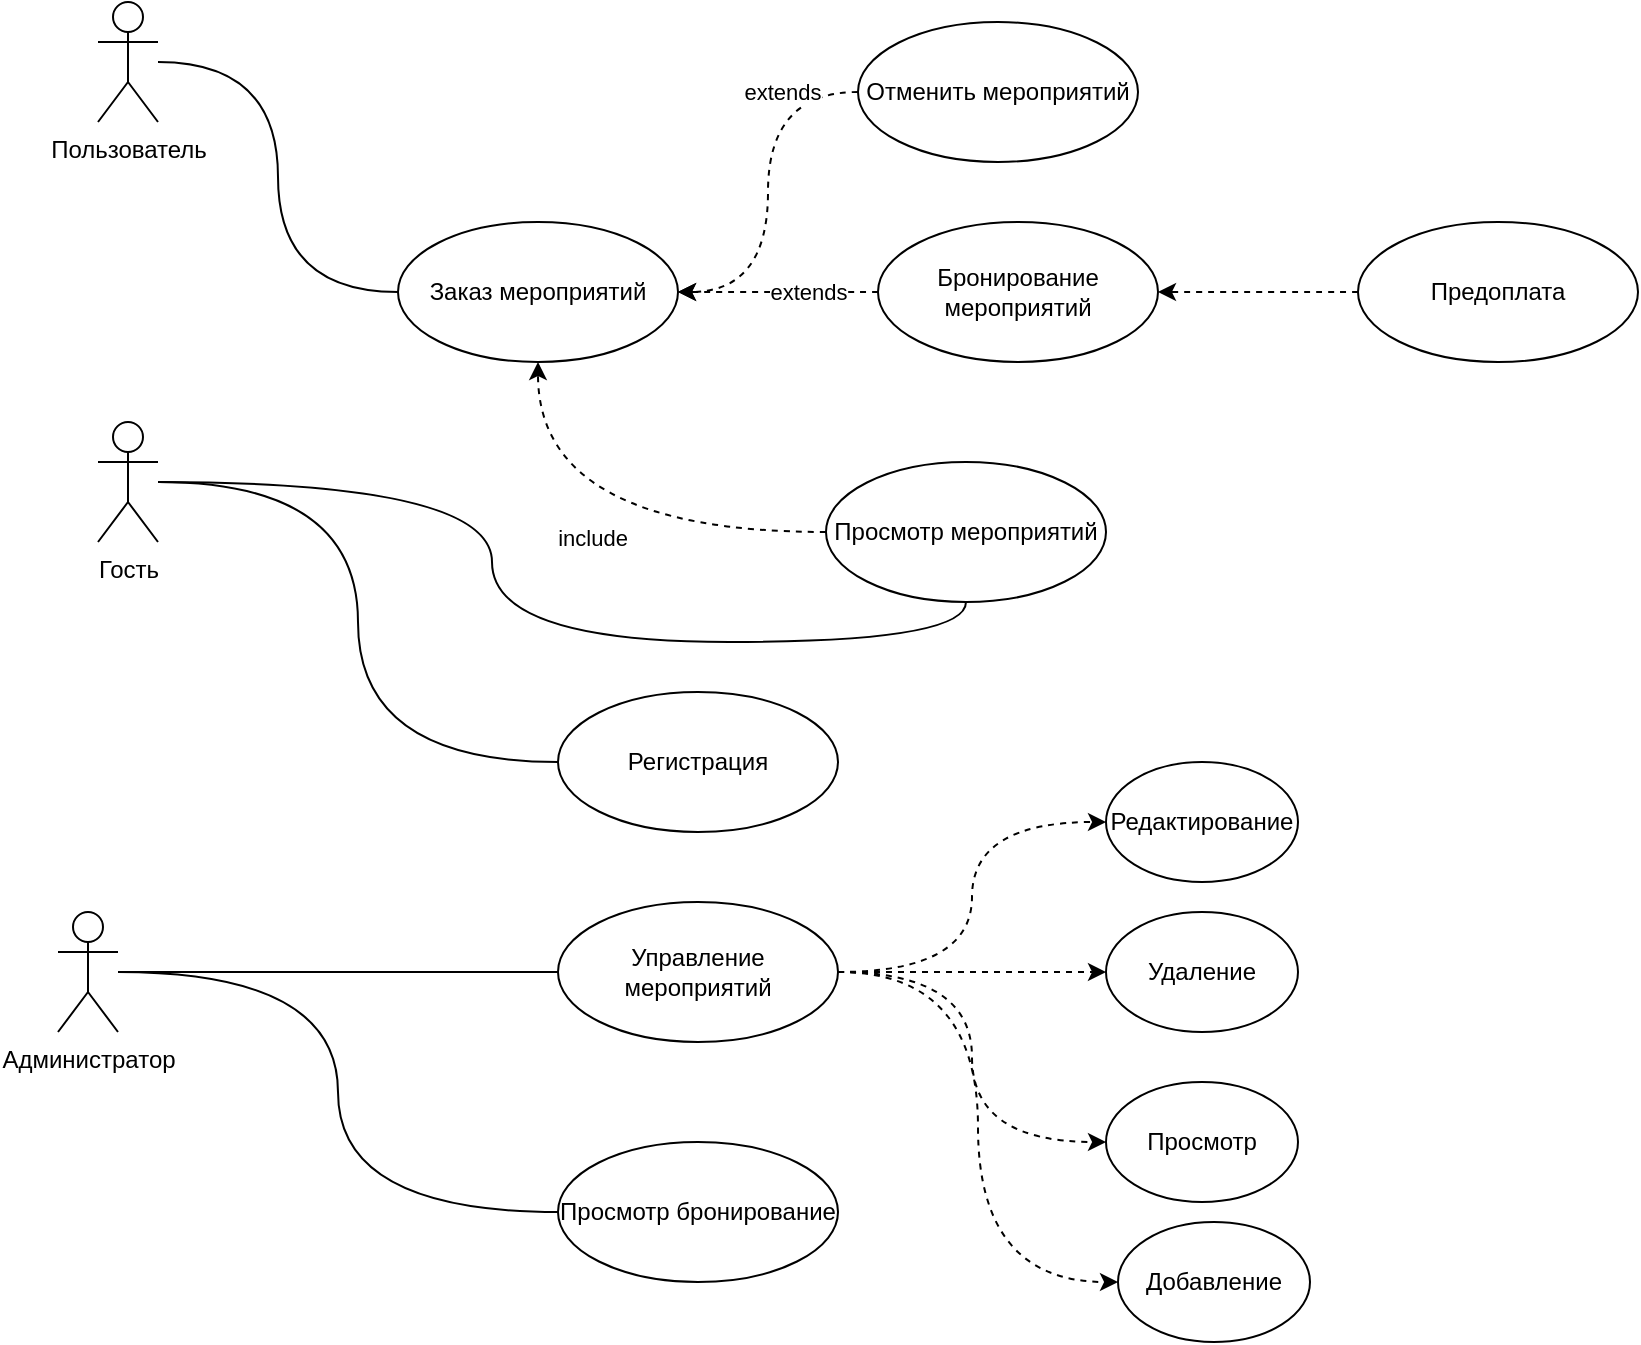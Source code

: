 <mxfile version="25.0.0" pages="2">
  <diagram name="Страница — 1" id="9mJiU4TVVlzBmLebgyLP">
    <mxGraphModel dx="2062" dy="624" grid="1" gridSize="10" guides="1" tooltips="1" connect="1" arrows="1" fold="1" page="1" pageScale="1" pageWidth="827" pageHeight="1169" math="0" shadow="0">
      <root>
        <mxCell id="0" />
        <mxCell id="1" parent="0" />
        <mxCell id="LQe9CcHPuyP-OYNtVBTy-15" style="edgeStyle=orthogonalEdgeStyle;rounded=0;orthogonalLoop=1;jettySize=auto;html=1;entryX=0.5;entryY=1;entryDx=0;entryDy=0;dashed=1;curved=1;" parent="1" source="LQe9CcHPuyP-OYNtVBTy-1" target="LQe9CcHPuyP-OYNtVBTy-12" edge="1">
          <mxGeometry relative="1" as="geometry" />
        </mxCell>
        <mxCell id="LQe9CcHPuyP-OYNtVBTy-16" value="include" style="edgeLabel;html=1;align=center;verticalAlign=middle;resizable=0;points=[];" parent="LQe9CcHPuyP-OYNtVBTy-15" vertex="1" connectable="0">
          <mxGeometry x="0.02" y="3" relative="1" as="geometry">
            <mxPoint as="offset" />
          </mxGeometry>
        </mxCell>
        <mxCell id="LQe9CcHPuyP-OYNtVBTy-1" value="Просмотр мероприятий" style="ellipse;whiteSpace=wrap;html=1;" parent="1" vertex="1">
          <mxGeometry x="344" y="470" width="140" height="70" as="geometry" />
        </mxCell>
        <mxCell id="LQe9CcHPuyP-OYNtVBTy-13" style="edgeStyle=orthogonalEdgeStyle;rounded=0;orthogonalLoop=1;jettySize=auto;html=1;entryX=1;entryY=0.5;entryDx=0;entryDy=0;dashed=1;curved=1;" parent="1" source="LQe9CcHPuyP-OYNtVBTy-2" target="LQe9CcHPuyP-OYNtVBTy-12" edge="1">
          <mxGeometry relative="1" as="geometry" />
        </mxCell>
        <mxCell id="LQe9CcHPuyP-OYNtVBTy-17" value="extends" style="edgeLabel;html=1;align=center;verticalAlign=middle;resizable=0;points=[];" parent="LQe9CcHPuyP-OYNtVBTy-13" vertex="1" connectable="0">
          <mxGeometry x="-0.602" relative="1" as="geometry">
            <mxPoint as="offset" />
          </mxGeometry>
        </mxCell>
        <mxCell id="LQe9CcHPuyP-OYNtVBTy-2" value="Отменить мероприятий" style="ellipse;whiteSpace=wrap;html=1;" parent="1" vertex="1">
          <mxGeometry x="360" y="250" width="140" height="70" as="geometry" />
        </mxCell>
        <mxCell id="LQe9CcHPuyP-OYNtVBTy-14" value="" style="edgeStyle=orthogonalEdgeStyle;rounded=0;orthogonalLoop=1;jettySize=auto;html=1;dashed=1;curved=1;" parent="1" source="LQe9CcHPuyP-OYNtVBTy-3" target="LQe9CcHPuyP-OYNtVBTy-12" edge="1">
          <mxGeometry relative="1" as="geometry" />
        </mxCell>
        <mxCell id="LQe9CcHPuyP-OYNtVBTy-18" value="extends" style="edgeLabel;html=1;align=center;verticalAlign=middle;resizable=0;points=[];" parent="LQe9CcHPuyP-OYNtVBTy-14" vertex="1" connectable="0">
          <mxGeometry x="-0.304" relative="1" as="geometry">
            <mxPoint as="offset" />
          </mxGeometry>
        </mxCell>
        <mxCell id="LQe9CcHPuyP-OYNtVBTy-3" value="Бронирование мероприятий" style="ellipse;whiteSpace=wrap;html=1;" parent="1" vertex="1">
          <mxGeometry x="370" y="350" width="140" height="70" as="geometry" />
        </mxCell>
        <mxCell id="LQe9CcHPuyP-OYNtVBTy-19" style="edgeStyle=orthogonalEdgeStyle;rounded=0;orthogonalLoop=1;jettySize=auto;html=1;entryX=0;entryY=0.5;entryDx=0;entryDy=0;endArrow=none;endFill=0;curved=1;" parent="1" source="LQe9CcHPuyP-OYNtVBTy-4" target="LQe9CcHPuyP-OYNtVBTy-12" edge="1">
          <mxGeometry relative="1" as="geometry" />
        </mxCell>
        <mxCell id="LQe9CcHPuyP-OYNtVBTy-4" value="Пользователь" style="shape=umlActor;verticalLabelPosition=bottom;verticalAlign=top;html=1;" parent="1" vertex="1">
          <mxGeometry x="-20" y="240" width="30" height="60" as="geometry" />
        </mxCell>
        <mxCell id="LQe9CcHPuyP-OYNtVBTy-32" style="edgeStyle=orthogonalEdgeStyle;rounded=0;orthogonalLoop=1;jettySize=auto;html=1;entryX=0;entryY=0.5;entryDx=0;entryDy=0;endArrow=none;endFill=0;curved=1;" parent="1" source="LQe9CcHPuyP-OYNtVBTy-5" target="LQe9CcHPuyP-OYNtVBTy-26" edge="1">
          <mxGeometry relative="1" as="geometry" />
        </mxCell>
        <mxCell id="LQe9CcHPuyP-OYNtVBTy-33" style="edgeStyle=orthogonalEdgeStyle;rounded=0;orthogonalLoop=1;jettySize=auto;html=1;entryX=0;entryY=0.5;entryDx=0;entryDy=0;endArrow=none;endFill=0;curved=1;" parent="1" source="LQe9CcHPuyP-OYNtVBTy-5" target="LQe9CcHPuyP-OYNtVBTy-31" edge="1">
          <mxGeometry relative="1" as="geometry" />
        </mxCell>
        <mxCell id="LQe9CcHPuyP-OYNtVBTy-5" value="Администратор" style="shape=umlActor;verticalLabelPosition=bottom;verticalAlign=top;html=1;" parent="1" vertex="1">
          <mxGeometry x="-40" y="695" width="30" height="60" as="geometry" />
        </mxCell>
        <mxCell id="LQe9CcHPuyP-OYNtVBTy-24" style="edgeStyle=orthogonalEdgeStyle;rounded=0;orthogonalLoop=1;jettySize=auto;html=1;entryX=0;entryY=0.5;entryDx=0;entryDy=0;endArrow=none;endFill=0;curved=1;" parent="1" source="LQe9CcHPuyP-OYNtVBTy-6" target="LQe9CcHPuyP-OYNtVBTy-22" edge="1">
          <mxGeometry relative="1" as="geometry" />
        </mxCell>
        <mxCell id="LQe9CcHPuyP-OYNtVBTy-6" value="Гость" style="shape=umlActor;verticalLabelPosition=bottom;verticalAlign=top;html=1;" parent="1" vertex="1">
          <mxGeometry x="-20" y="450" width="30" height="60" as="geometry" />
        </mxCell>
        <mxCell id="LQe9CcHPuyP-OYNtVBTy-12" value="Заказ мероприятий" style="ellipse;whiteSpace=wrap;html=1;" parent="1" vertex="1">
          <mxGeometry x="130" y="350" width="140" height="70" as="geometry" />
        </mxCell>
        <mxCell id="LQe9CcHPuyP-OYNtVBTy-21" style="edgeStyle=orthogonalEdgeStyle;rounded=0;orthogonalLoop=1;jettySize=auto;html=1;entryX=1;entryY=0.5;entryDx=0;entryDy=0;dashed=1;curved=1;" parent="1" source="LQe9CcHPuyP-OYNtVBTy-20" target="LQe9CcHPuyP-OYNtVBTy-3" edge="1">
          <mxGeometry relative="1" as="geometry" />
        </mxCell>
        <mxCell id="LQe9CcHPuyP-OYNtVBTy-20" value="Предоплата" style="ellipse;whiteSpace=wrap;html=1;" parent="1" vertex="1">
          <mxGeometry x="610" y="350" width="140" height="70" as="geometry" />
        </mxCell>
        <mxCell id="LQe9CcHPuyP-OYNtVBTy-22" value="Регистрация" style="ellipse;whiteSpace=wrap;html=1;" parent="1" vertex="1">
          <mxGeometry x="210" y="585" width="140" height="70" as="geometry" />
        </mxCell>
        <mxCell id="LQe9CcHPuyP-OYNtVBTy-23" style="edgeStyle=orthogonalEdgeStyle;rounded=0;orthogonalLoop=1;jettySize=auto;html=1;entryX=0.5;entryY=1;entryDx=0;entryDy=0;endArrow=none;endFill=0;curved=1;" parent="1" source="LQe9CcHPuyP-OYNtVBTy-6" target="LQe9CcHPuyP-OYNtVBTy-1" edge="1">
          <mxGeometry relative="1" as="geometry" />
        </mxCell>
        <mxCell id="LQe9CcHPuyP-OYNtVBTy-34" style="edgeStyle=orthogonalEdgeStyle;rounded=0;orthogonalLoop=1;jettySize=auto;html=1;entryX=0;entryY=0.5;entryDx=0;entryDy=0;dashed=1;curved=1;" parent="1" source="LQe9CcHPuyP-OYNtVBTy-26" target="LQe9CcHPuyP-OYNtVBTy-27" edge="1">
          <mxGeometry relative="1" as="geometry" />
        </mxCell>
        <mxCell id="LQe9CcHPuyP-OYNtVBTy-35" style="edgeStyle=orthogonalEdgeStyle;rounded=0;orthogonalLoop=1;jettySize=auto;html=1;entryX=0;entryY=0.5;entryDx=0;entryDy=0;dashed=1;" parent="1" source="LQe9CcHPuyP-OYNtVBTy-26" target="LQe9CcHPuyP-OYNtVBTy-28" edge="1">
          <mxGeometry relative="1" as="geometry" />
        </mxCell>
        <mxCell id="LQe9CcHPuyP-OYNtVBTy-36" style="edgeStyle=orthogonalEdgeStyle;rounded=0;orthogonalLoop=1;jettySize=auto;html=1;entryX=0;entryY=0.5;entryDx=0;entryDy=0;dashed=1;curved=1;" parent="1" source="LQe9CcHPuyP-OYNtVBTy-26" target="LQe9CcHPuyP-OYNtVBTy-29" edge="1">
          <mxGeometry relative="1" as="geometry" />
        </mxCell>
        <mxCell id="LQe9CcHPuyP-OYNtVBTy-37" style="edgeStyle=orthogonalEdgeStyle;rounded=0;orthogonalLoop=1;jettySize=auto;html=1;entryX=0;entryY=0.5;entryDx=0;entryDy=0;dashed=1;curved=1;" parent="1" source="LQe9CcHPuyP-OYNtVBTy-26" target="LQe9CcHPuyP-OYNtVBTy-30" edge="1">
          <mxGeometry relative="1" as="geometry" />
        </mxCell>
        <mxCell id="LQe9CcHPuyP-OYNtVBTy-26" value="Управление мероприятий" style="ellipse;whiteSpace=wrap;html=1;" parent="1" vertex="1">
          <mxGeometry x="210" y="690" width="140" height="70" as="geometry" />
        </mxCell>
        <mxCell id="LQe9CcHPuyP-OYNtVBTy-27" value="Редактирование" style="ellipse;whiteSpace=wrap;html=1;" parent="1" vertex="1">
          <mxGeometry x="484" y="620" width="96" height="60" as="geometry" />
        </mxCell>
        <mxCell id="LQe9CcHPuyP-OYNtVBTy-28" value="Удаление" style="ellipse;whiteSpace=wrap;html=1;" parent="1" vertex="1">
          <mxGeometry x="484" y="695" width="96" height="60" as="geometry" />
        </mxCell>
        <mxCell id="LQe9CcHPuyP-OYNtVBTy-29" value="Просмотр" style="ellipse;whiteSpace=wrap;html=1;" parent="1" vertex="1">
          <mxGeometry x="484" y="780" width="96" height="60" as="geometry" />
        </mxCell>
        <mxCell id="LQe9CcHPuyP-OYNtVBTy-30" value="Добавление" style="ellipse;whiteSpace=wrap;html=1;" parent="1" vertex="1">
          <mxGeometry x="490" y="850" width="96" height="60" as="geometry" />
        </mxCell>
        <mxCell id="LQe9CcHPuyP-OYNtVBTy-31" value="Просмотр бронирование" style="ellipse;whiteSpace=wrap;html=1;" parent="1" vertex="1">
          <mxGeometry x="210" y="810" width="140" height="70" as="geometry" />
        </mxCell>
      </root>
    </mxGraphModel>
  </diagram>
  <diagram id="JwU7XuRmjI6iFg5Gzlcl" name="Страница — 2">
    <mxGraphModel dx="1500" dy="757" grid="1" gridSize="10" guides="1" tooltips="1" connect="1" arrows="1" fold="1" page="1" pageScale="1" pageWidth="827" pageHeight="1169" math="0" shadow="0">
      <root>
        <mxCell id="0" />
        <mxCell id="1" parent="0" />
        <mxCell id="zcSXq9ACbwz9R9wpJ7Tj-13" style="edgeStyle=orthogonalEdgeStyle;rounded=0;orthogonalLoop=1;jettySize=auto;html=1;entryX=0;entryY=0.5;entryDx=0;entryDy=0;" edge="1" parent="1" source="zcSXq9ACbwz9R9wpJ7Tj-3" target="zcSXq9ACbwz9R9wpJ7Tj-4">
          <mxGeometry relative="1" as="geometry" />
        </mxCell>
        <mxCell id="zcSXq9ACbwz9R9wpJ7Tj-14" value="Начальное состояние" style="edgeLabel;html=1;align=center;verticalAlign=middle;resizable=0;points=[];" vertex="1" connectable="0" parent="zcSXq9ACbwz9R9wpJ7Tj-13">
          <mxGeometry x="-0.351" y="-2" relative="1" as="geometry">
            <mxPoint as="offset" />
          </mxGeometry>
        </mxCell>
        <mxCell id="zcSXq9ACbwz9R9wpJ7Tj-3" value="" style="shape=ellipse;html=1;fillColor=strokeColor;fontSize=18;fontColor=#ffffff;" vertex="1" parent="1">
          <mxGeometry x="150" y="120" width="40" height="40" as="geometry" />
        </mxCell>
        <mxCell id="zcSXq9ACbwz9R9wpJ7Tj-6" style="edgeStyle=orthogonalEdgeStyle;rounded=0;orthogonalLoop=1;jettySize=auto;html=1;entryX=0.5;entryY=0;entryDx=0;entryDy=0;" edge="1" parent="1" source="zcSXq9ACbwz9R9wpJ7Tj-4" target="zcSXq9ACbwz9R9wpJ7Tj-5">
          <mxGeometry relative="1" as="geometry" />
        </mxCell>
        <mxCell id="zcSXq9ACbwz9R9wpJ7Tj-17" value="Выбор Автомобиля" style="edgeLabel;html=1;align=center;verticalAlign=middle;resizable=0;points=[];" vertex="1" connectable="0" parent="zcSXq9ACbwz9R9wpJ7Tj-6">
          <mxGeometry x="-0.029" y="-3" relative="1" as="geometry">
            <mxPoint as="offset" />
          </mxGeometry>
        </mxCell>
        <mxCell id="zcSXq9ACbwz9R9wpJ7Tj-4" value="Idle" style="shape=rect;rounded=1;html=1;whiteSpace=wrap;align=center;" vertex="1" parent="1">
          <mxGeometry x="250" y="240" width="100" height="40" as="geometry" />
        </mxCell>
        <mxCell id="zcSXq9ACbwz9R9wpJ7Tj-8" style="edgeStyle=orthogonalEdgeStyle;rounded=0;orthogonalLoop=1;jettySize=auto;html=1;" edge="1" parent="1" source="zcSXq9ACbwz9R9wpJ7Tj-5" target="zcSXq9ACbwz9R9wpJ7Tj-7">
          <mxGeometry relative="1" as="geometry" />
        </mxCell>
        <mxCell id="zcSXq9ACbwz9R9wpJ7Tj-5" value="CarSelected" style="shape=rect;rounded=1;html=1;whiteSpace=wrap;align=center;" vertex="1" parent="1">
          <mxGeometry x="250" y="350" width="100" height="40" as="geometry" />
        </mxCell>
        <mxCell id="zcSXq9ACbwz9R9wpJ7Tj-10" style="edgeStyle=orthogonalEdgeStyle;rounded=0;orthogonalLoop=1;jettySize=auto;html=1;entryX=0.5;entryY=0;entryDx=0;entryDy=0;" edge="1" parent="1" source="zcSXq9ACbwz9R9wpJ7Tj-7" target="zcSXq9ACbwz9R9wpJ7Tj-9">
          <mxGeometry relative="1" as="geometry" />
        </mxCell>
        <mxCell id="zcSXq9ACbwz9R9wpJ7Tj-20" value="Автомобиль прибыл" style="edgeLabel;html=1;align=center;verticalAlign=middle;resizable=0;points=[];" vertex="1" connectable="0" parent="zcSXq9ACbwz9R9wpJ7Tj-10">
          <mxGeometry x="-0.287" relative="1" as="geometry">
            <mxPoint as="offset" />
          </mxGeometry>
        </mxCell>
        <mxCell id="zcSXq9ACbwz9R9wpJ7Tj-11" style="edgeStyle=orthogonalEdgeStyle;rounded=0;orthogonalLoop=1;jettySize=auto;html=1;entryX=1;entryY=0.5;entryDx=0;entryDy=0;" edge="1" parent="1" source="zcSXq9ACbwz9R9wpJ7Tj-7" target="zcSXq9ACbwz9R9wpJ7Tj-4">
          <mxGeometry relative="1" as="geometry">
            <Array as="points">
              <mxPoint x="440" y="470" />
              <mxPoint x="440" y="260" />
            </Array>
          </mxGeometry>
        </mxCell>
        <mxCell id="zcSXq9ACbwz9R9wpJ7Tj-19" value="Заказ подтвержден" style="edgeLabel;html=1;align=center;verticalAlign=middle;resizable=0;points=[];" vertex="1" connectable="0" parent="zcSXq9ACbwz9R9wpJ7Tj-11">
          <mxGeometry x="-0.19" y="1" relative="1" as="geometry">
            <mxPoint as="offset" />
          </mxGeometry>
        </mxCell>
        <mxCell id="zcSXq9ACbwz9R9wpJ7Tj-7" value="OrderConfirmed" style="shape=rect;rounded=1;html=1;whiteSpace=wrap;align=center;" vertex="1" parent="1">
          <mxGeometry x="250" y="450" width="100" height="40" as="geometry" />
        </mxCell>
        <mxCell id="zcSXq9ACbwz9R9wpJ7Tj-9" value="CarArrived" style="shape=rect;rounded=1;html=1;whiteSpace=wrap;align=center;" vertex="1" parent="1">
          <mxGeometry x="250" y="550" width="100" height="40" as="geometry" />
        </mxCell>
        <mxCell id="zcSXq9ACbwz9R9wpJ7Tj-18" value="Заказ подтвержден" style="text;html=1;align=center;verticalAlign=middle;resizable=0;points=[];autosize=1;strokeColor=none;fillColor=none;" vertex="1" parent="1">
          <mxGeometry x="245" y="398" width="130" height="30" as="geometry" />
        </mxCell>
        <mxCell id="zcSXq9ACbwz9R9wpJ7Tj-21" value="" style="shape=mxgraph.sysml.actFinal;html=1;verticalLabelPosition=bottom;labelBackgroundColor=#ffffff;verticalAlign=top;" vertex="1" parent="1">
          <mxGeometry x="490" y="550" width="40" height="40" as="geometry" />
        </mxCell>
        <mxCell id="zcSXq9ACbwz9R9wpJ7Tj-22" style="edgeStyle=orthogonalEdgeStyle;rounded=0;orthogonalLoop=1;jettySize=auto;html=1;entryX=0;entryY=0.5;entryDx=0;entryDy=0;entryPerimeter=0;" edge="1" parent="1" source="zcSXq9ACbwz9R9wpJ7Tj-9" target="zcSXq9ACbwz9R9wpJ7Tj-21">
          <mxGeometry relative="1" as="geometry" />
        </mxCell>
        <mxCell id="P8Op2bgrnEXXzChHewrj-13" style="edgeStyle=orthogonalEdgeStyle;rounded=0;orthogonalLoop=1;jettySize=auto;html=1;entryX=0;entryY=0.5;entryDx=0;entryDy=0;" edge="1" parent="1" source="P8Op2bgrnEXXzChHewrj-1" target="P8Op2bgrnEXXzChHewrj-3">
          <mxGeometry relative="1" as="geometry">
            <Array as="points">
              <mxPoint x="760" y="230" />
            </Array>
          </mxGeometry>
        </mxCell>
        <mxCell id="P8Op2bgrnEXXzChHewrj-1" value="" style="shape=ellipse;html=1;fillColor=strokeColor;fontSize=18;fontColor=#ffffff;" vertex="1" parent="1">
          <mxGeometry x="740" y="110" width="40" height="40" as="geometry" />
        </mxCell>
        <mxCell id="P8Op2bgrnEXXzChHewrj-10" style="edgeStyle=orthogonalEdgeStyle;rounded=0;orthogonalLoop=1;jettySize=auto;html=1;" edge="1" parent="1" source="P8Op2bgrnEXXzChHewrj-3" target="P8Op2bgrnEXXzChHewrj-5">
          <mxGeometry relative="1" as="geometry" />
        </mxCell>
        <mxCell id="P8Op2bgrnEXXzChHewrj-11" value="Выбор товаров" style="edgeLabel;html=1;align=center;verticalAlign=middle;resizable=0;points=[];" vertex="1" connectable="0" parent="P8Op2bgrnEXXzChHewrj-10">
          <mxGeometry x="-0.2" y="-3" relative="1" as="geometry">
            <mxPoint as="offset" />
          </mxGeometry>
        </mxCell>
        <mxCell id="P8Op2bgrnEXXzChHewrj-3" value="select" style="shape=rect;rounded=1;html=1;whiteSpace=wrap;align=center;" vertex="1" parent="1">
          <mxGeometry x="810" y="210" width="100" height="40" as="geometry" />
        </mxCell>
        <mxCell id="P8Op2bgrnEXXzChHewrj-12" style="edgeStyle=orthogonalEdgeStyle;rounded=0;orthogonalLoop=1;jettySize=auto;html=1;entryX=0.5;entryY=0;entryDx=0;entryDy=0;" edge="1" parent="1" source="P8Op2bgrnEXXzChHewrj-5" target="P8Op2bgrnEXXzChHewrj-6">
          <mxGeometry relative="1" as="geometry" />
        </mxCell>
        <mxCell id="P8Op2bgrnEXXzChHewrj-5" value="zakaz" style="shape=rect;rounded=1;html=1;whiteSpace=wrap;align=center;" vertex="1" parent="1">
          <mxGeometry x="810" y="300" width="100" height="40" as="geometry" />
        </mxCell>
        <mxCell id="P8Op2bgrnEXXzChHewrj-15" style="edgeStyle=orthogonalEdgeStyle;rounded=0;orthogonalLoop=1;jettySize=auto;html=1;" edge="1" parent="1" source="P8Op2bgrnEXXzChHewrj-6" target="P8Op2bgrnEXXzChHewrj-7">
          <mxGeometry relative="1" as="geometry" />
        </mxCell>
        <mxCell id="P8Op2bgrnEXXzChHewrj-6" value="pay" style="shape=rect;rounded=1;html=1;whiteSpace=wrap;align=center;" vertex="1" parent="1">
          <mxGeometry x="810" y="390" width="100" height="40" as="geometry" />
        </mxCell>
        <mxCell id="P8Op2bgrnEXXzChHewrj-16" style="edgeStyle=orthogonalEdgeStyle;rounded=0;orthogonalLoop=1;jettySize=auto;html=1;" edge="1" parent="1" source="P8Op2bgrnEXXzChHewrj-7" target="P8Op2bgrnEXXzChHewrj-9">
          <mxGeometry relative="1" as="geometry" />
        </mxCell>
        <mxCell id="P8Op2bgrnEXXzChHewrj-7" value="Подтверждение оплаты" style="shape=rect;rounded=1;html=1;whiteSpace=wrap;align=center;" vertex="1" parent="1">
          <mxGeometry x="810" y="480" width="100" height="40" as="geometry" />
        </mxCell>
        <mxCell id="P8Op2bgrnEXXzChHewrj-8" value="Отправка заказа" style="shape=rect;rounded=1;html=1;whiteSpace=wrap;align=center;" vertex="1" parent="1">
          <mxGeometry x="810" y="660" width="100" height="40" as="geometry" />
        </mxCell>
        <mxCell id="P8Op2bgrnEXXzChHewrj-17" style="edgeStyle=orthogonalEdgeStyle;rounded=0;orthogonalLoop=1;jettySize=auto;html=1;" edge="1" parent="1" source="P8Op2bgrnEXXzChHewrj-9" target="P8Op2bgrnEXXzChHewrj-8">
          <mxGeometry relative="1" as="geometry" />
        </mxCell>
        <mxCell id="P8Op2bgrnEXXzChHewrj-9" value="Обработка заказа" style="shape=rect;rounded=1;html=1;whiteSpace=wrap;align=center;" vertex="1" parent="1">
          <mxGeometry x="810" y="580" width="100" height="40" as="geometry" />
        </mxCell>
      </root>
    </mxGraphModel>
  </diagram>
</mxfile>
